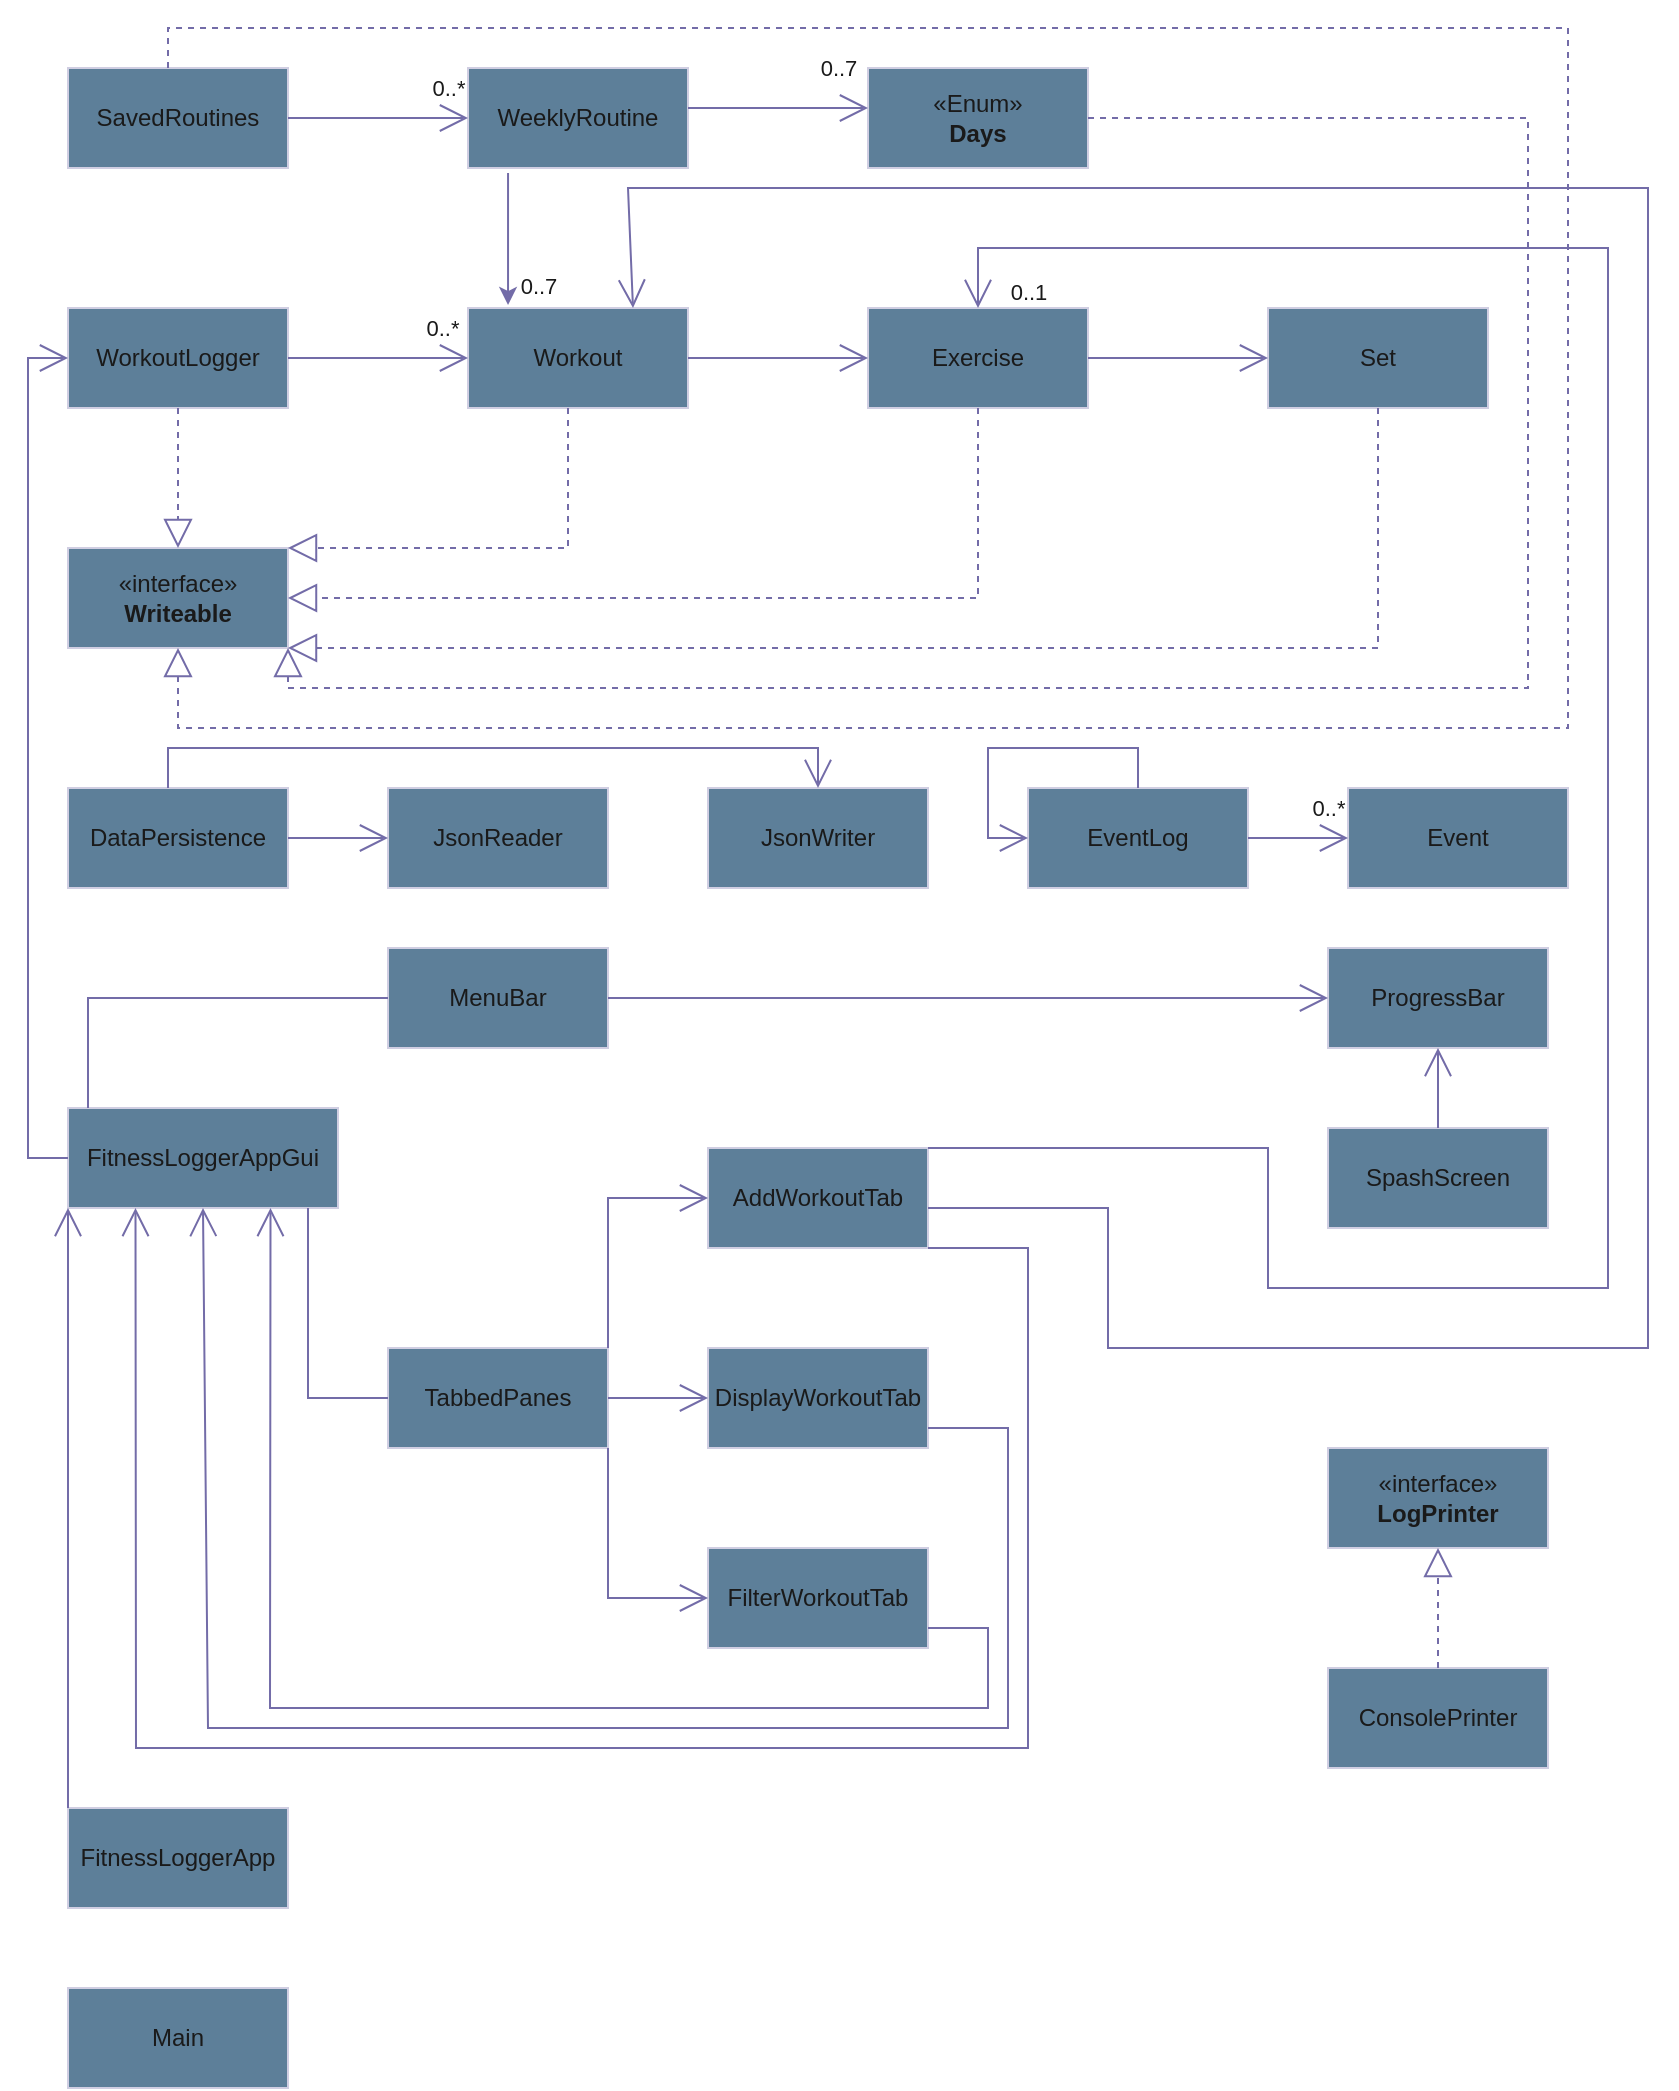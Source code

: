 <mxfile version="24.8.9">
  <diagram name="Page-1" id="dJk9Sj8WBNHRXTNoB35j">
    <mxGraphModel dx="1283" dy="813" grid="1" gridSize="10" guides="1" tooltips="1" connect="1" arrows="1" fold="1" page="1" pageScale="1" pageWidth="850" pageHeight="1100" background="#FFFFFF" math="0" shadow="0">
      <root>
        <mxCell id="0" />
        <mxCell id="1" parent="0" />
        <mxCell id="fq-Lssg5EnkaD2OzTq8E-11" value="«Enum»&lt;br&gt;&lt;b&gt;Days&lt;/b&gt;" style="html=1;whiteSpace=wrap;labelBackgroundColor=none;fillColor=#5D7F99;strokeColor=#D0CEE2;fontColor=#1A1A1A;" vertex="1" parent="1">
          <mxGeometry x="440" y="40" width="110" height="50" as="geometry" />
        </mxCell>
        <mxCell id="fq-Lssg5EnkaD2OzTq8E-47" style="edgeStyle=orthogonalEdgeStyle;rounded=0;orthogonalLoop=1;jettySize=auto;html=1;exitX=0.182;exitY=1.05;exitDx=0;exitDy=0;entryX=0.182;entryY=-0.03;entryDx=0;entryDy=0;exitPerimeter=0;entryPerimeter=0;labelBackgroundColor=none;strokeColor=#736CA8;fontColor=default;" edge="1" parent="1" source="fq-Lssg5EnkaD2OzTq8E-12" target="fq-Lssg5EnkaD2OzTq8E-13">
          <mxGeometry relative="1" as="geometry" />
        </mxCell>
        <mxCell id="fq-Lssg5EnkaD2OzTq8E-48" value="0..7" style="edgeLabel;html=1;align=center;verticalAlign=middle;resizable=0;points=[];labelBackgroundColor=none;fontColor=#1A1A1A;" vertex="1" connectable="0" parent="fq-Lssg5EnkaD2OzTq8E-47">
          <mxGeometry x="0.857" y="2" relative="1" as="geometry">
            <mxPoint x="13" y="-5" as="offset" />
          </mxGeometry>
        </mxCell>
        <mxCell id="fq-Lssg5EnkaD2OzTq8E-12" value="WeeklyRoutine" style="html=1;whiteSpace=wrap;labelBackgroundColor=none;fillColor=#5D7F99;strokeColor=#D0CEE2;fontColor=#1A1A1A;" vertex="1" parent="1">
          <mxGeometry x="240" y="40" width="110" height="50" as="geometry" />
        </mxCell>
        <mxCell id="fq-Lssg5EnkaD2OzTq8E-13" value="Workout" style="html=1;whiteSpace=wrap;labelBackgroundColor=none;fillColor=#5D7F99;strokeColor=#D0CEE2;fontColor=#1A1A1A;" vertex="1" parent="1">
          <mxGeometry x="240" y="160" width="110" height="50" as="geometry" />
        </mxCell>
        <mxCell id="fq-Lssg5EnkaD2OzTq8E-16" value="WorkoutLogger" style="html=1;whiteSpace=wrap;labelBackgroundColor=none;fillColor=#5D7F99;strokeColor=#D0CEE2;fontColor=#1A1A1A;" vertex="1" parent="1">
          <mxGeometry x="40" y="160" width="110" height="50" as="geometry" />
        </mxCell>
        <mxCell id="fq-Lssg5EnkaD2OzTq8E-18" value="Set" style="html=1;whiteSpace=wrap;labelBackgroundColor=none;fillColor=#5D7F99;strokeColor=#D0CEE2;fontColor=#1A1A1A;" vertex="1" parent="1">
          <mxGeometry x="640" y="160" width="110" height="50" as="geometry" />
        </mxCell>
        <mxCell id="fq-Lssg5EnkaD2OzTq8E-19" value="Exercise" style="html=1;whiteSpace=wrap;labelBackgroundColor=none;fillColor=#5D7F99;strokeColor=#D0CEE2;fontColor=#1A1A1A;" vertex="1" parent="1">
          <mxGeometry x="440" y="160" width="110" height="50" as="geometry" />
        </mxCell>
        <mxCell id="fq-Lssg5EnkaD2OzTq8E-20" value="JsonReader" style="html=1;whiteSpace=wrap;labelBackgroundColor=none;fillColor=#5D7F99;strokeColor=#D0CEE2;fontColor=#1A1A1A;" vertex="1" parent="1">
          <mxGeometry x="200" y="400" width="110" height="50" as="geometry" />
        </mxCell>
        <mxCell id="fq-Lssg5EnkaD2OzTq8E-21" value="JsonWriter" style="html=1;whiteSpace=wrap;labelBackgroundColor=none;fillColor=#5D7F99;strokeColor=#D0CEE2;fontColor=#1A1A1A;" vertex="1" parent="1">
          <mxGeometry x="360" y="400" width="110" height="50" as="geometry" />
        </mxCell>
        <mxCell id="fq-Lssg5EnkaD2OzTq8E-22" value="DataPersistence" style="html=1;whiteSpace=wrap;labelBackgroundColor=none;fillColor=#5D7F99;strokeColor=#D0CEE2;fontColor=#1A1A1A;" vertex="1" parent="1">
          <mxGeometry x="40" y="400" width="110" height="50" as="geometry" />
        </mxCell>
        <mxCell id="fq-Lssg5EnkaD2OzTq8E-24" value="SavedRoutines" style="html=1;whiteSpace=wrap;labelBackgroundColor=none;fillColor=#5D7F99;strokeColor=#D0CEE2;fontColor=#1A1A1A;" vertex="1" parent="1">
          <mxGeometry x="40" y="40" width="110" height="50" as="geometry" />
        </mxCell>
        <mxCell id="fq-Lssg5EnkaD2OzTq8E-25" value="EventLog" style="html=1;whiteSpace=wrap;labelBackgroundColor=none;fillColor=#5D7F99;strokeColor=#D0CEE2;fontColor=#1A1A1A;" vertex="1" parent="1">
          <mxGeometry x="520" y="400" width="110" height="50" as="geometry" />
        </mxCell>
        <mxCell id="fq-Lssg5EnkaD2OzTq8E-27" value="Event" style="html=1;whiteSpace=wrap;labelBackgroundColor=none;fillColor=#5D7F99;strokeColor=#D0CEE2;fontColor=#1A1A1A;" vertex="1" parent="1">
          <mxGeometry x="680" y="400" width="110" height="50" as="geometry" />
        </mxCell>
        <mxCell id="fq-Lssg5EnkaD2OzTq8E-28" value="ConsolePrinter" style="html=1;whiteSpace=wrap;labelBackgroundColor=none;fillColor=#5D7F99;strokeColor=#D0CEE2;fontColor=#1A1A1A;" vertex="1" parent="1">
          <mxGeometry x="670" y="840" width="110" height="50" as="geometry" />
        </mxCell>
        <mxCell id="fq-Lssg5EnkaD2OzTq8E-30" value="Main" style="html=1;whiteSpace=wrap;labelBackgroundColor=none;fillColor=#5D7F99;strokeColor=#D0CEE2;fontColor=#1A1A1A;" vertex="1" parent="1">
          <mxGeometry x="40" y="1000" width="110" height="50" as="geometry" />
        </mxCell>
        <mxCell id="fq-Lssg5EnkaD2OzTq8E-31" value="FitnessLoggerApp" style="html=1;whiteSpace=wrap;labelBackgroundColor=none;fillColor=#5D7F99;strokeColor=#D0CEE2;fontColor=#1A1A1A;" vertex="1" parent="1">
          <mxGeometry x="40" y="910" width="110" height="50" as="geometry" />
        </mxCell>
        <mxCell id="fq-Lssg5EnkaD2OzTq8E-32" value="FitnessLoggerAppGui" style="html=1;whiteSpace=wrap;labelBackgroundColor=none;fillColor=#5D7F99;strokeColor=#D0CEE2;fontColor=#1A1A1A;" vertex="1" parent="1">
          <mxGeometry x="40" y="560" width="135" height="50" as="geometry" />
        </mxCell>
        <mxCell id="fq-Lssg5EnkaD2OzTq8E-36" value="«interface»&lt;br&gt;&lt;b&gt;LogPrinter&lt;/b&gt;" style="html=1;whiteSpace=wrap;labelBackgroundColor=none;fillColor=#5D7F99;strokeColor=#D0CEE2;fontColor=#1A1A1A;" vertex="1" parent="1">
          <mxGeometry x="670" y="730" width="110" height="50" as="geometry" />
        </mxCell>
        <mxCell id="fq-Lssg5EnkaD2OzTq8E-37" value="«interface»&lt;br&gt;&lt;b&gt;Writeable&lt;/b&gt;" style="html=1;whiteSpace=wrap;labelBackgroundColor=none;fillColor=#5D7F99;strokeColor=#D0CEE2;fontColor=#1A1A1A;" vertex="1" parent="1">
          <mxGeometry x="40" y="280" width="110" height="50" as="geometry" />
        </mxCell>
        <mxCell id="fq-Lssg5EnkaD2OzTq8E-38" value="ProgressBar" style="html=1;whiteSpace=wrap;labelBackgroundColor=none;fillColor=#5D7F99;strokeColor=#D0CEE2;fontColor=#1A1A1A;" vertex="1" parent="1">
          <mxGeometry x="670" y="480" width="110" height="50" as="geometry" />
        </mxCell>
        <mxCell id="fq-Lssg5EnkaD2OzTq8E-39" value="MenuBar" style="html=1;whiteSpace=wrap;labelBackgroundColor=none;fillColor=#5D7F99;strokeColor=#D0CEE2;fontColor=#1A1A1A;" vertex="1" parent="1">
          <mxGeometry x="200" y="480" width="110" height="50" as="geometry" />
        </mxCell>
        <mxCell id="fq-Lssg5EnkaD2OzTq8E-40" value="SpashScreen" style="html=1;whiteSpace=wrap;labelBackgroundColor=none;fillColor=#5D7F99;strokeColor=#D0CEE2;fontColor=#1A1A1A;" vertex="1" parent="1">
          <mxGeometry x="670" y="570" width="110" height="50" as="geometry" />
        </mxCell>
        <mxCell id="fq-Lssg5EnkaD2OzTq8E-41" value="TabbedPanes" style="html=1;whiteSpace=wrap;labelBackgroundColor=none;fillColor=#5D7F99;strokeColor=#D0CEE2;fontColor=#1A1A1A;" vertex="1" parent="1">
          <mxGeometry x="200" y="680" width="110" height="50" as="geometry" />
        </mxCell>
        <mxCell id="fq-Lssg5EnkaD2OzTq8E-42" value="AddWorkoutTab" style="html=1;whiteSpace=wrap;labelBackgroundColor=none;fillColor=#5D7F99;strokeColor=#D0CEE2;fontColor=#1A1A1A;" vertex="1" parent="1">
          <mxGeometry x="360" y="580" width="110" height="50" as="geometry" />
        </mxCell>
        <mxCell id="fq-Lssg5EnkaD2OzTq8E-43" value="DisplayWorkoutTab" style="html=1;whiteSpace=wrap;labelBackgroundColor=none;fillColor=#5D7F99;strokeColor=#D0CEE2;fontColor=#1A1A1A;" vertex="1" parent="1">
          <mxGeometry x="360" y="680" width="110" height="50" as="geometry" />
        </mxCell>
        <mxCell id="fq-Lssg5EnkaD2OzTq8E-44" value="FilterWorkoutTab" style="html=1;whiteSpace=wrap;labelBackgroundColor=none;fillColor=#5D7F99;strokeColor=#D0CEE2;fontColor=#1A1A1A;" vertex="1" parent="1">
          <mxGeometry x="360" y="780" width="110" height="50" as="geometry" />
        </mxCell>
        <mxCell id="fq-Lssg5EnkaD2OzTq8E-45" value="" style="endArrow=open;endFill=1;endSize=12;html=1;rounded=0;labelBackgroundColor=none;strokeColor=#736CA8;fontColor=default;" edge="1" parent="1">
          <mxGeometry width="160" relative="1" as="geometry">
            <mxPoint x="350" y="60" as="sourcePoint" />
            <mxPoint x="440" y="60" as="targetPoint" />
          </mxGeometry>
        </mxCell>
        <mxCell id="fq-Lssg5EnkaD2OzTq8E-46" value="0..7" style="edgeLabel;html=1;align=center;verticalAlign=middle;resizable=0;points=[];labelBackgroundColor=none;fontColor=#1A1A1A;" vertex="1" connectable="0" parent="fq-Lssg5EnkaD2OzTq8E-45">
          <mxGeometry x="0.689" y="2" relative="1" as="geometry">
            <mxPoint x="-1" y="-18" as="offset" />
          </mxGeometry>
        </mxCell>
        <mxCell id="fq-Lssg5EnkaD2OzTq8E-49" value="" style="endArrow=open;endFill=1;endSize=12;html=1;rounded=0;labelBackgroundColor=none;strokeColor=#736CA8;fontColor=default;" edge="1" parent="1" source="fq-Lssg5EnkaD2OzTq8E-24">
          <mxGeometry width="160" relative="1" as="geometry">
            <mxPoint x="150" y="65" as="sourcePoint" />
            <mxPoint x="240" y="65" as="targetPoint" />
          </mxGeometry>
        </mxCell>
        <mxCell id="fq-Lssg5EnkaD2OzTq8E-50" value="0..*" style="edgeLabel;html=1;align=center;verticalAlign=middle;resizable=0;points=[];labelBackgroundColor=none;fontColor=#1A1A1A;" vertex="1" connectable="0" parent="fq-Lssg5EnkaD2OzTq8E-49">
          <mxGeometry x="0.733" y="2" relative="1" as="geometry">
            <mxPoint x="2" y="-13" as="offset" />
          </mxGeometry>
        </mxCell>
        <mxCell id="fq-Lssg5EnkaD2OzTq8E-57" value="" style="endArrow=block;dashed=1;endFill=0;endSize=12;html=1;rounded=0;entryX=1;entryY=1;entryDx=0;entryDy=0;labelBackgroundColor=none;strokeColor=#736CA8;fontColor=default;" edge="1" parent="1" source="fq-Lssg5EnkaD2OzTq8E-18" target="fq-Lssg5EnkaD2OzTq8E-37">
          <mxGeometry width="160" relative="1" as="geometry">
            <mxPoint x="670" y="184.5" as="sourcePoint" />
            <mxPoint x="830" y="184.5" as="targetPoint" />
            <Array as="points">
              <mxPoint x="695" y="330" />
              <mxPoint x="170" y="330" />
            </Array>
          </mxGeometry>
        </mxCell>
        <mxCell id="fq-Lssg5EnkaD2OzTq8E-58" value="" style="endArrow=block;dashed=1;endFill=0;endSize=12;html=1;rounded=0;entryX=1;entryY=0.5;entryDx=0;entryDy=0;labelBackgroundColor=none;strokeColor=#736CA8;fontColor=default;" edge="1" parent="1" source="fq-Lssg5EnkaD2OzTq8E-19" target="fq-Lssg5EnkaD2OzTq8E-37">
          <mxGeometry width="160" relative="1" as="geometry">
            <mxPoint x="495" y="210" as="sourcePoint" />
            <mxPoint x="495" y="370" as="targetPoint" />
            <Array as="points">
              <mxPoint x="495" y="305" />
            </Array>
          </mxGeometry>
        </mxCell>
        <mxCell id="fq-Lssg5EnkaD2OzTq8E-59" value="" style="endArrow=block;dashed=1;endFill=0;endSize=12;html=1;rounded=0;entryX=1;entryY=0;entryDx=0;entryDy=0;labelBackgroundColor=none;strokeColor=#736CA8;fontColor=default;" edge="1" parent="1" target="fq-Lssg5EnkaD2OzTq8E-37">
          <mxGeometry width="160" relative="1" as="geometry">
            <mxPoint x="290" y="210" as="sourcePoint" />
            <mxPoint x="450" y="210" as="targetPoint" />
            <Array as="points">
              <mxPoint x="290" y="280" />
            </Array>
          </mxGeometry>
        </mxCell>
        <mxCell id="fq-Lssg5EnkaD2OzTq8E-60" value="" style="endArrow=block;dashed=1;endFill=0;endSize=12;html=1;rounded=0;exitX=1;exitY=0.5;exitDx=0;exitDy=0;labelBackgroundColor=none;strokeColor=#736CA8;fontColor=default;" edge="1" parent="1" source="fq-Lssg5EnkaD2OzTq8E-11">
          <mxGeometry width="160" relative="1" as="geometry">
            <mxPoint x="550" y="80" as="sourcePoint" />
            <mxPoint x="150" y="330" as="targetPoint" />
            <Array as="points">
              <mxPoint x="770" y="65" />
              <mxPoint x="770" y="210" />
              <mxPoint x="770" y="350" />
              <mxPoint x="630" y="350" />
              <mxPoint x="450" y="350" />
              <mxPoint x="150" y="350" />
            </Array>
          </mxGeometry>
        </mxCell>
        <mxCell id="fq-Lssg5EnkaD2OzTq8E-64" value="" style="endArrow=block;dashed=1;endFill=0;endSize=12;html=1;rounded=0;entryX=0.5;entryY=0;entryDx=0;entryDy=0;exitX=0.5;exitY=1;exitDx=0;exitDy=0;labelBackgroundColor=none;strokeColor=#736CA8;fontColor=default;" edge="1" parent="1" source="fq-Lssg5EnkaD2OzTq8E-16" target="fq-Lssg5EnkaD2OzTq8E-37">
          <mxGeometry width="160" relative="1" as="geometry">
            <mxPoint x="90" y="210" as="sourcePoint" />
            <mxPoint x="250" y="210" as="targetPoint" />
          </mxGeometry>
        </mxCell>
        <mxCell id="fq-Lssg5EnkaD2OzTq8E-72" value="" style="endArrow=open;endFill=1;endSize=12;html=1;rounded=0;entryX=0.5;entryY=0;entryDx=0;entryDy=0;labelBackgroundColor=none;strokeColor=#736CA8;fontColor=default;" edge="1" parent="1" target="fq-Lssg5EnkaD2OzTq8E-21">
          <mxGeometry width="160" relative="1" as="geometry">
            <mxPoint x="90" y="400" as="sourcePoint" />
            <mxPoint x="250" y="400" as="targetPoint" />
            <Array as="points">
              <mxPoint x="90" y="380" />
              <mxPoint x="250" y="380" />
              <mxPoint x="415" y="380" />
            </Array>
          </mxGeometry>
        </mxCell>
        <mxCell id="fq-Lssg5EnkaD2OzTq8E-74" value="" style="endArrow=open;endFill=1;endSize=12;html=1;rounded=0;exitX=1;exitY=0.5;exitDx=0;exitDy=0;entryX=0;entryY=0.5;entryDx=0;entryDy=0;labelBackgroundColor=none;strokeColor=#736CA8;fontColor=default;" edge="1" parent="1" source="fq-Lssg5EnkaD2OzTq8E-22" target="fq-Lssg5EnkaD2OzTq8E-20">
          <mxGeometry width="160" relative="1" as="geometry">
            <mxPoint x="150" y="480" as="sourcePoint" />
            <mxPoint x="310" y="480" as="targetPoint" />
          </mxGeometry>
        </mxCell>
        <mxCell id="fq-Lssg5EnkaD2OzTq8E-76" value="" style="endArrow=open;endFill=1;endSize=12;html=1;rounded=0;exitX=0.5;exitY=0;exitDx=0;exitDy=0;entryX=0;entryY=0.5;entryDx=0;entryDy=0;labelBackgroundColor=none;strokeColor=#736CA8;fontColor=default;" edge="1" parent="1" source="fq-Lssg5EnkaD2OzTq8E-25" target="fq-Lssg5EnkaD2OzTq8E-25">
          <mxGeometry width="160" relative="1" as="geometry">
            <mxPoint x="575" y="380" as="sourcePoint" />
            <mxPoint x="500" y="430" as="targetPoint" />
            <Array as="points">
              <mxPoint x="575" y="380" />
              <mxPoint x="500" y="380" />
              <mxPoint x="500" y="425" />
            </Array>
          </mxGeometry>
        </mxCell>
        <mxCell id="fq-Lssg5EnkaD2OzTq8E-81" value="" style="endArrow=open;endFill=1;endSize=12;html=1;rounded=0;exitX=1;exitY=0.5;exitDx=0;exitDy=0;entryX=0;entryY=0.5;entryDx=0;entryDy=0;labelBackgroundColor=none;strokeColor=#736CA8;fontColor=default;" edge="1" parent="1" source="fq-Lssg5EnkaD2OzTq8E-25" target="fq-Lssg5EnkaD2OzTq8E-27">
          <mxGeometry width="160" relative="1" as="geometry">
            <mxPoint x="650" y="420" as="sourcePoint" />
            <mxPoint x="810" y="420" as="targetPoint" />
          </mxGeometry>
        </mxCell>
        <mxCell id="fq-Lssg5EnkaD2OzTq8E-82" value="0..*" style="edgeLabel;html=1;align=center;verticalAlign=middle;resizable=0;points=[];labelBackgroundColor=none;fontColor=#1A1A1A;" vertex="1" connectable="0" parent="fq-Lssg5EnkaD2OzTq8E-81">
          <mxGeometry x="0.44" y="-2" relative="1" as="geometry">
            <mxPoint x="4" y="-17" as="offset" />
          </mxGeometry>
        </mxCell>
        <mxCell id="fq-Lssg5EnkaD2OzTq8E-85" value="" style="endArrow=block;dashed=1;endFill=0;endSize=12;html=1;rounded=0;entryX=0.5;entryY=1;entryDx=0;entryDy=0;labelBackgroundColor=none;strokeColor=#736CA8;fontColor=default;" edge="1" parent="1" target="fq-Lssg5EnkaD2OzTq8E-37">
          <mxGeometry width="160" relative="1" as="geometry">
            <mxPoint x="90" y="40" as="sourcePoint" />
            <mxPoint x="830" y="20" as="targetPoint" />
            <Array as="points">
              <mxPoint x="90" y="20" />
              <mxPoint x="790" y="20" />
              <mxPoint x="790" y="110" />
              <mxPoint x="790" y="370" />
              <mxPoint x="95" y="370" />
            </Array>
          </mxGeometry>
        </mxCell>
        <mxCell id="fq-Lssg5EnkaD2OzTq8E-86" value="" style="endArrow=open;endFill=1;endSize=12;html=1;rounded=0;entryX=0;entryY=0.5;entryDx=0;entryDy=0;exitX=0;exitY=0.5;exitDx=0;exitDy=0;labelBackgroundColor=none;strokeColor=#736CA8;fontColor=default;" edge="1" parent="1" source="fq-Lssg5EnkaD2OzTq8E-32" target="fq-Lssg5EnkaD2OzTq8E-16">
          <mxGeometry width="160" relative="1" as="geometry">
            <mxPoint x="20" y="590" as="sourcePoint" />
            <mxPoint x="180" y="750" as="targetPoint" />
            <Array as="points">
              <mxPoint x="20" y="585" />
              <mxPoint x="20" y="450" />
              <mxPoint x="20" y="185" />
            </Array>
          </mxGeometry>
        </mxCell>
        <mxCell id="fq-Lssg5EnkaD2OzTq8E-91" value="" style="endArrow=none;html=1;edgeStyle=orthogonalEdgeStyle;rounded=0;entryX=0;entryY=0.5;entryDx=0;entryDy=0;labelBackgroundColor=none;strokeColor=#736CA8;fontColor=default;" edge="1" parent="1" target="fq-Lssg5EnkaD2OzTq8E-39">
          <mxGeometry relative="1" as="geometry">
            <mxPoint x="50" y="560" as="sourcePoint" />
            <mxPoint x="210" y="560" as="targetPoint" />
            <Array as="points">
              <mxPoint x="50" y="505" />
            </Array>
          </mxGeometry>
        </mxCell>
        <mxCell id="fq-Lssg5EnkaD2OzTq8E-96" value="" style="endArrow=none;html=1;edgeStyle=orthogonalEdgeStyle;rounded=0;entryX=0;entryY=0.5;entryDx=0;entryDy=0;labelBackgroundColor=none;strokeColor=#736CA8;fontColor=default;" edge="1" parent="1" target="fq-Lssg5EnkaD2OzTq8E-41">
          <mxGeometry relative="1" as="geometry">
            <mxPoint x="160" y="610" as="sourcePoint" />
            <mxPoint x="320" y="610" as="targetPoint" />
            <Array as="points">
              <mxPoint x="160" y="705" />
            </Array>
          </mxGeometry>
        </mxCell>
        <mxCell id="fq-Lssg5EnkaD2OzTq8E-99" value="" style="endArrow=open;endFill=1;endSize=12;html=1;rounded=0;entryX=0.25;entryY=1;entryDx=0;entryDy=0;exitX=1;exitY=1;exitDx=0;exitDy=0;labelBackgroundColor=none;strokeColor=#736CA8;fontColor=default;" edge="1" parent="1" source="fq-Lssg5EnkaD2OzTq8E-42" target="fq-Lssg5EnkaD2OzTq8E-32">
          <mxGeometry width="160" relative="1" as="geometry">
            <mxPoint x="470" y="620" as="sourcePoint" />
            <mxPoint x="630" y="620" as="targetPoint" />
            <Array as="points">
              <mxPoint x="520" y="630" />
              <mxPoint x="520" y="880" />
              <mxPoint x="74" y="880" />
            </Array>
          </mxGeometry>
        </mxCell>
        <mxCell id="fq-Lssg5EnkaD2OzTq8E-100" value="" style="endArrow=open;endFill=1;endSize=12;html=1;rounded=0;entryX=0.5;entryY=1;entryDx=0;entryDy=0;labelBackgroundColor=none;strokeColor=#736CA8;fontColor=default;" edge="1" parent="1" target="fq-Lssg5EnkaD2OzTq8E-32">
          <mxGeometry width="160" relative="1" as="geometry">
            <mxPoint x="470" y="720" as="sourcePoint" />
            <mxPoint x="60" y="620" as="targetPoint" />
            <Array as="points">
              <mxPoint x="510" y="720" />
              <mxPoint x="510" y="870" />
              <mxPoint x="110" y="870" />
            </Array>
          </mxGeometry>
        </mxCell>
        <mxCell id="fq-Lssg5EnkaD2OzTq8E-101" value="" style="endArrow=open;endFill=1;endSize=12;html=1;rounded=0;entryX=0.75;entryY=1;entryDx=0;entryDy=0;labelBackgroundColor=none;strokeColor=#736CA8;fontColor=default;" edge="1" parent="1" target="fq-Lssg5EnkaD2OzTq8E-32">
          <mxGeometry width="160" relative="1" as="geometry">
            <mxPoint x="470" y="820" as="sourcePoint" />
            <mxPoint x="630" y="820" as="targetPoint" />
            <Array as="points">
              <mxPoint x="500" y="820" />
              <mxPoint x="500" y="860" />
              <mxPoint x="141" y="860" />
            </Array>
          </mxGeometry>
        </mxCell>
        <mxCell id="fq-Lssg5EnkaD2OzTq8E-102" value="" style="endArrow=open;endFill=1;endSize=12;html=1;rounded=0;entryX=0;entryY=0.5;entryDx=0;entryDy=0;labelBackgroundColor=none;strokeColor=#736CA8;fontColor=default;" edge="1" parent="1" target="fq-Lssg5EnkaD2OzTq8E-42">
          <mxGeometry width="160" relative="1" as="geometry">
            <mxPoint x="310" y="680" as="sourcePoint" />
            <mxPoint x="470" y="680" as="targetPoint" />
            <Array as="points">
              <mxPoint x="310" y="605" />
            </Array>
          </mxGeometry>
        </mxCell>
        <mxCell id="fq-Lssg5EnkaD2OzTq8E-103" value="" style="endArrow=open;endFill=1;endSize=12;html=1;rounded=0;exitX=1;exitY=0.5;exitDx=0;exitDy=0;entryX=0;entryY=0.5;entryDx=0;entryDy=0;labelBackgroundColor=none;strokeColor=#736CA8;fontColor=default;" edge="1" parent="1" source="fq-Lssg5EnkaD2OzTq8E-41" target="fq-Lssg5EnkaD2OzTq8E-43">
          <mxGeometry width="160" relative="1" as="geometry">
            <mxPoint x="320" y="750" as="sourcePoint" />
            <mxPoint x="480" y="750" as="targetPoint" />
          </mxGeometry>
        </mxCell>
        <mxCell id="fq-Lssg5EnkaD2OzTq8E-104" value="" style="endArrow=open;endFill=1;endSize=12;html=1;rounded=0;entryX=0;entryY=0.5;entryDx=0;entryDy=0;labelBackgroundColor=none;strokeColor=#736CA8;fontColor=default;" edge="1" parent="1" target="fq-Lssg5EnkaD2OzTq8E-44">
          <mxGeometry width="160" relative="1" as="geometry">
            <mxPoint x="310" y="730" as="sourcePoint" />
            <mxPoint x="470" y="730" as="targetPoint" />
            <Array as="points">
              <mxPoint x="310" y="805" />
            </Array>
          </mxGeometry>
        </mxCell>
        <mxCell id="fq-Lssg5EnkaD2OzTq8E-105" value="" style="endArrow=open;endFill=1;endSize=12;html=1;rounded=0;entryX=0;entryY=0.5;entryDx=0;entryDy=0;labelBackgroundColor=none;strokeColor=#736CA8;fontColor=default;" edge="1" parent="1" source="fq-Lssg5EnkaD2OzTq8E-39" target="fq-Lssg5EnkaD2OzTq8E-38">
          <mxGeometry width="160" relative="1" as="geometry">
            <mxPoint x="310" y="505" as="sourcePoint" />
            <mxPoint x="470" y="505" as="targetPoint" />
          </mxGeometry>
        </mxCell>
        <mxCell id="fq-Lssg5EnkaD2OzTq8E-107" value="" style="endArrow=open;endFill=1;endSize=12;html=1;rounded=0;exitX=0.5;exitY=0;exitDx=0;exitDy=0;entryX=0.5;entryY=1;entryDx=0;entryDy=0;labelBackgroundColor=none;strokeColor=#736CA8;fontColor=default;" edge="1" parent="1" source="fq-Lssg5EnkaD2OzTq8E-40" target="fq-Lssg5EnkaD2OzTq8E-38">
          <mxGeometry width="160" relative="1" as="geometry">
            <mxPoint x="700" y="610" as="sourcePoint" />
            <mxPoint x="860" y="610" as="targetPoint" />
          </mxGeometry>
        </mxCell>
        <mxCell id="fq-Lssg5EnkaD2OzTq8E-108" value="" style="endArrow=open;endFill=1;endSize=12;html=1;rounded=0;entryX=0;entryY=1;entryDx=0;entryDy=0;labelBackgroundColor=none;strokeColor=#736CA8;fontColor=default;" edge="1" parent="1" target="fq-Lssg5EnkaD2OzTq8E-32">
          <mxGeometry width="160" relative="1" as="geometry">
            <mxPoint x="40" y="910" as="sourcePoint" />
            <mxPoint x="200" y="910" as="targetPoint" />
          </mxGeometry>
        </mxCell>
        <mxCell id="fq-Lssg5EnkaD2OzTq8E-109" value="" style="endArrow=block;dashed=1;endFill=0;endSize=12;html=1;rounded=0;exitX=0.5;exitY=0;exitDx=0;exitDy=0;entryX=0.5;entryY=1;entryDx=0;entryDy=0;labelBackgroundColor=none;strokeColor=#736CA8;fontColor=default;" edge="1" parent="1" source="fq-Lssg5EnkaD2OzTq8E-28" target="fq-Lssg5EnkaD2OzTq8E-36">
          <mxGeometry width="160" relative="1" as="geometry">
            <mxPoint x="600" y="840" as="sourcePoint" />
            <mxPoint x="760" y="840" as="targetPoint" />
          </mxGeometry>
        </mxCell>
        <mxCell id="fq-Lssg5EnkaD2OzTq8E-110" value="" style="endArrow=open;endFill=1;endSize=12;html=1;rounded=0;entryX=0.5;entryY=0;entryDx=0;entryDy=0;exitX=1;exitY=0;exitDx=0;exitDy=0;labelBackgroundColor=none;strokeColor=#736CA8;fontColor=default;" edge="1" parent="1" source="fq-Lssg5EnkaD2OzTq8E-42" target="fq-Lssg5EnkaD2OzTq8E-19">
          <mxGeometry width="160" relative="1" as="geometry">
            <mxPoint x="470" y="620" as="sourcePoint" />
            <mxPoint x="630" y="620" as="targetPoint" />
            <Array as="points">
              <mxPoint x="560" y="580" />
              <mxPoint x="640" y="580" />
              <mxPoint x="640" y="650" />
              <mxPoint x="810" y="650" />
              <mxPoint x="810" y="130" />
              <mxPoint x="495" y="130" />
            </Array>
          </mxGeometry>
        </mxCell>
        <mxCell id="fq-Lssg5EnkaD2OzTq8E-112" value="0..1" style="edgeLabel;html=1;align=center;verticalAlign=middle;resizable=0;points=[];labelBackgroundColor=none;fontColor=#1A1A1A;" vertex="1" connectable="0" parent="fq-Lssg5EnkaD2OzTq8E-110">
          <mxGeometry x="0.987" y="-1" relative="1" as="geometry">
            <mxPoint x="26" as="offset" />
          </mxGeometry>
        </mxCell>
        <mxCell id="fq-Lssg5EnkaD2OzTq8E-111" value="" style="endArrow=open;endFill=1;endSize=12;html=1;rounded=0;entryX=0.75;entryY=0;entryDx=0;entryDy=0;labelBackgroundColor=none;strokeColor=#736CA8;fontColor=default;" edge="1" parent="1" target="fq-Lssg5EnkaD2OzTq8E-13">
          <mxGeometry width="160" relative="1" as="geometry">
            <mxPoint x="470" y="610" as="sourcePoint" />
            <mxPoint x="630" y="610" as="targetPoint" />
            <Array as="points">
              <mxPoint x="560" y="610" />
              <mxPoint x="560" y="680" />
              <mxPoint x="830" y="680" />
              <mxPoint x="830" y="100" />
              <mxPoint x="320" y="100" />
            </Array>
          </mxGeometry>
        </mxCell>
        <mxCell id="fq-Lssg5EnkaD2OzTq8E-113" value="" style="endArrow=open;endFill=1;endSize=12;html=1;rounded=0;strokeColor=#736CA8;fontColor=#1A1A1A;exitX=1;exitY=0.5;exitDx=0;exitDy=0;" edge="1" parent="1" source="fq-Lssg5EnkaD2OzTq8E-16">
          <mxGeometry width="160" relative="1" as="geometry">
            <mxPoint x="160" y="200" as="sourcePoint" />
            <mxPoint x="240" y="185" as="targetPoint" />
          </mxGeometry>
        </mxCell>
        <mxCell id="fq-Lssg5EnkaD2OzTq8E-116" value="0..*" style="edgeLabel;html=1;align=center;verticalAlign=middle;resizable=0;points=[];strokeColor=#D0CEE2;fontColor=#1A1A1A;fillColor=#5D7F99;" vertex="1" connectable="0" parent="fq-Lssg5EnkaD2OzTq8E-113">
          <mxGeometry x="0.707" y="2" relative="1" as="geometry">
            <mxPoint y="-13" as="offset" />
          </mxGeometry>
        </mxCell>
        <mxCell id="fq-Lssg5EnkaD2OzTq8E-114" value="" style="endArrow=open;endFill=1;endSize=12;html=1;rounded=0;strokeColor=#736CA8;fontColor=#1A1A1A;exitX=1;exitY=0.5;exitDx=0;exitDy=0;entryX=0;entryY=0.5;entryDx=0;entryDy=0;" edge="1" parent="1" source="fq-Lssg5EnkaD2OzTq8E-13" target="fq-Lssg5EnkaD2OzTq8E-19">
          <mxGeometry width="160" relative="1" as="geometry">
            <mxPoint x="370" y="220" as="sourcePoint" />
            <mxPoint x="530" y="220" as="targetPoint" />
          </mxGeometry>
        </mxCell>
        <mxCell id="fq-Lssg5EnkaD2OzTq8E-115" value="" style="endArrow=open;endFill=1;endSize=12;html=1;rounded=0;strokeColor=#736CA8;fontColor=#1A1A1A;exitX=1;exitY=0.5;exitDx=0;exitDy=0;entryX=0;entryY=0.5;entryDx=0;entryDy=0;" edge="1" parent="1" source="fq-Lssg5EnkaD2OzTq8E-19" target="fq-Lssg5EnkaD2OzTq8E-18">
          <mxGeometry width="160" relative="1" as="geometry">
            <mxPoint x="560" y="240" as="sourcePoint" />
            <mxPoint x="720" y="240" as="targetPoint" />
          </mxGeometry>
        </mxCell>
      </root>
    </mxGraphModel>
  </diagram>
</mxfile>
